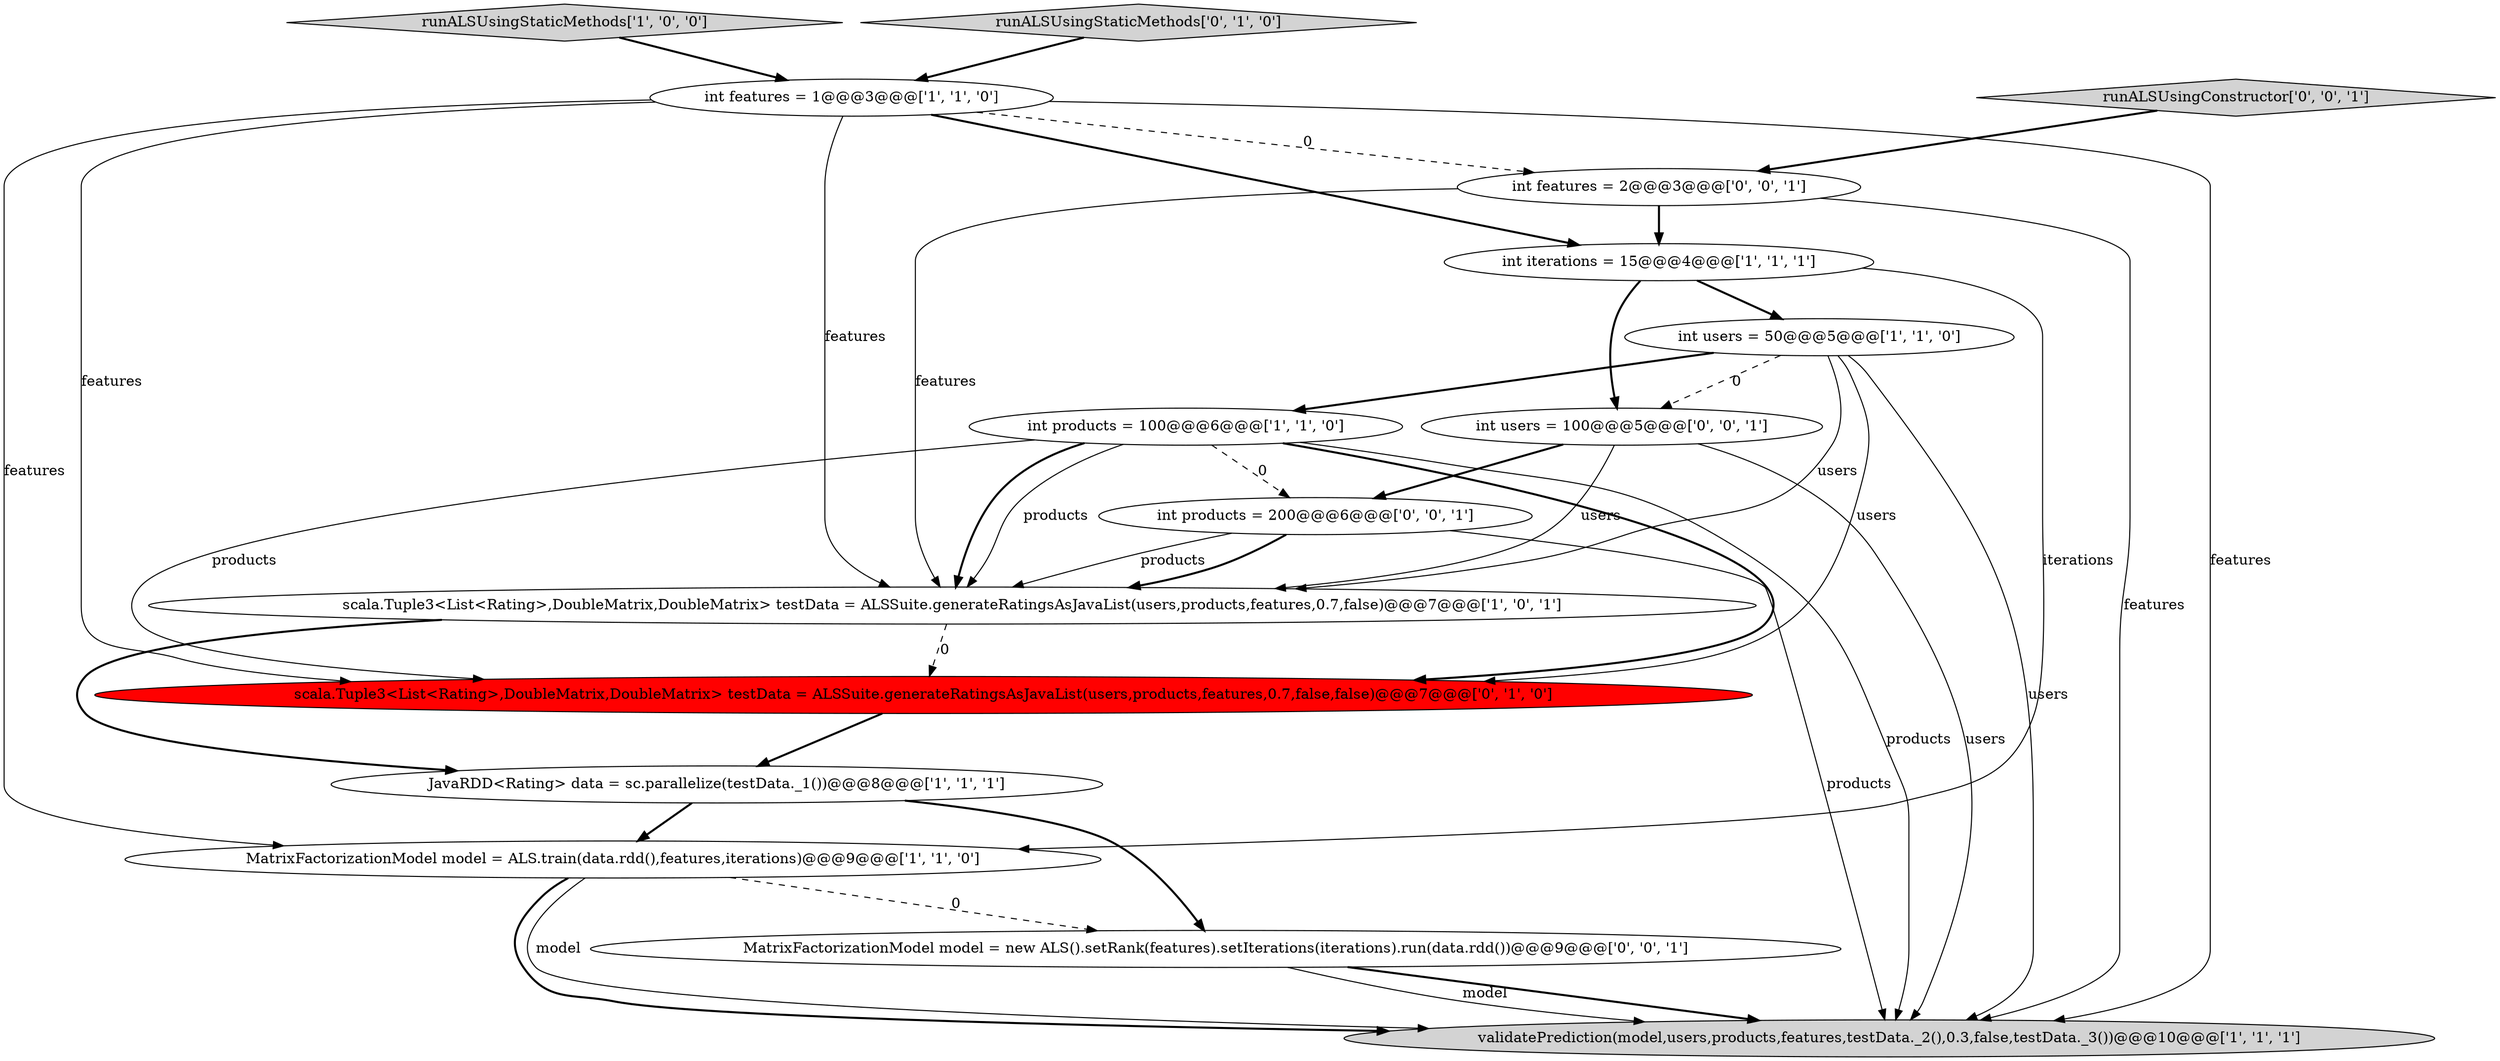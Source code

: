 digraph {
11 [style = filled, label = "MatrixFactorizationModel model = new ALS().setRank(features).setIterations(iterations).run(data.rdd())@@@9@@@['0', '0', '1']", fillcolor = white, shape = ellipse image = "AAA0AAABBB3BBB"];
5 [style = filled, label = "runALSUsingStaticMethods['1', '0', '0']", fillcolor = lightgray, shape = diamond image = "AAA0AAABBB1BBB"];
10 [style = filled, label = "scala.Tuple3<List<Rating>,DoubleMatrix,DoubleMatrix> testData = ALSSuite.generateRatingsAsJavaList(users,products,features,0.7,false,false)@@@7@@@['0', '1', '0']", fillcolor = red, shape = ellipse image = "AAA1AAABBB2BBB"];
8 [style = filled, label = "MatrixFactorizationModel model = ALS.train(data.rdd(),features,iterations)@@@9@@@['1', '1', '0']", fillcolor = white, shape = ellipse image = "AAA0AAABBB1BBB"];
2 [style = filled, label = "JavaRDD<Rating> data = sc.parallelize(testData._1())@@@8@@@['1', '1', '1']", fillcolor = white, shape = ellipse image = "AAA0AAABBB1BBB"];
4 [style = filled, label = "int features = 1@@@3@@@['1', '1', '0']", fillcolor = white, shape = ellipse image = "AAA0AAABBB1BBB"];
3 [style = filled, label = "int users = 50@@@5@@@['1', '1', '0']", fillcolor = white, shape = ellipse image = "AAA0AAABBB1BBB"];
1 [style = filled, label = "int products = 100@@@6@@@['1', '1', '0']", fillcolor = white, shape = ellipse image = "AAA0AAABBB1BBB"];
9 [style = filled, label = "runALSUsingStaticMethods['0', '1', '0']", fillcolor = lightgray, shape = diamond image = "AAA0AAABBB2BBB"];
13 [style = filled, label = "int products = 200@@@6@@@['0', '0', '1']", fillcolor = white, shape = ellipse image = "AAA0AAABBB3BBB"];
7 [style = filled, label = "int iterations = 15@@@4@@@['1', '1', '1']", fillcolor = white, shape = ellipse image = "AAA0AAABBB1BBB"];
12 [style = filled, label = "int users = 100@@@5@@@['0', '0', '1']", fillcolor = white, shape = ellipse image = "AAA0AAABBB3BBB"];
14 [style = filled, label = "runALSUsingConstructor['0', '0', '1']", fillcolor = lightgray, shape = diamond image = "AAA0AAABBB3BBB"];
0 [style = filled, label = "validatePrediction(model,users,products,features,testData._2(),0.3,false,testData._3())@@@10@@@['1', '1', '1']", fillcolor = lightgray, shape = ellipse image = "AAA0AAABBB1BBB"];
6 [style = filled, label = "scala.Tuple3<List<Rating>,DoubleMatrix,DoubleMatrix> testData = ALSSuite.generateRatingsAsJavaList(users,products,features,0.7,false)@@@7@@@['1', '0', '1']", fillcolor = white, shape = ellipse image = "AAA0AAABBB1BBB"];
15 [style = filled, label = "int features = 2@@@3@@@['0', '0', '1']", fillcolor = white, shape = ellipse image = "AAA0AAABBB3BBB"];
4->0 [style = solid, label="features"];
8->0 [style = solid, label="model"];
4->6 [style = solid, label="features"];
3->6 [style = solid, label="users"];
3->10 [style = solid, label="users"];
13->0 [style = solid, label="products"];
15->7 [style = bold, label=""];
3->1 [style = bold, label=""];
15->6 [style = solid, label="features"];
12->0 [style = solid, label="users"];
7->12 [style = bold, label=""];
4->8 [style = solid, label="features"];
1->6 [style = solid, label="products"];
3->0 [style = solid, label="users"];
9->4 [style = bold, label=""];
15->0 [style = solid, label="features"];
7->8 [style = solid, label="iterations"];
7->3 [style = bold, label=""];
4->7 [style = bold, label=""];
12->6 [style = solid, label="users"];
6->10 [style = dashed, label="0"];
6->2 [style = bold, label=""];
1->13 [style = dashed, label="0"];
8->0 [style = bold, label=""];
12->13 [style = bold, label=""];
11->0 [style = bold, label=""];
1->6 [style = bold, label=""];
3->12 [style = dashed, label="0"];
11->0 [style = solid, label="model"];
4->15 [style = dashed, label="0"];
4->10 [style = solid, label="features"];
5->4 [style = bold, label=""];
1->0 [style = solid, label="products"];
10->2 [style = bold, label=""];
14->15 [style = bold, label=""];
1->10 [style = solid, label="products"];
13->6 [style = bold, label=""];
8->11 [style = dashed, label="0"];
1->10 [style = bold, label=""];
2->11 [style = bold, label=""];
13->6 [style = solid, label="products"];
2->8 [style = bold, label=""];
}
